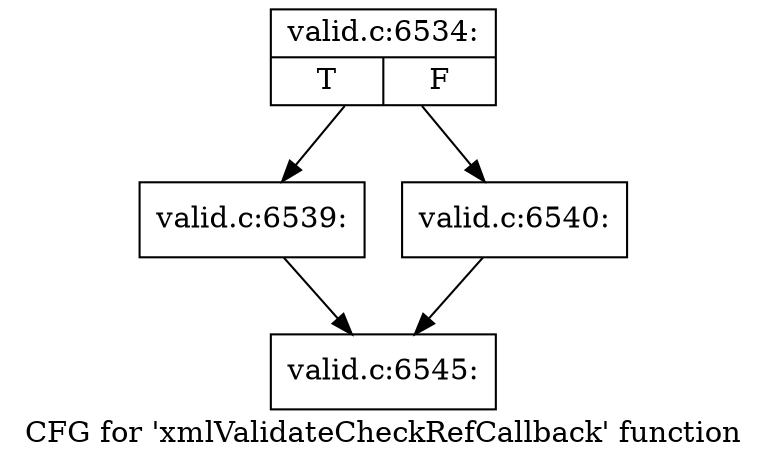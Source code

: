 digraph "CFG for 'xmlValidateCheckRefCallback' function" {
	label="CFG for 'xmlValidateCheckRefCallback' function";

	Node0x5366310 [shape=record,label="{valid.c:6534:|{<s0>T|<s1>F}}"];
	Node0x5366310 -> Node0x5372020;
	Node0x5366310 -> Node0x5372070;
	Node0x5372020 [shape=record,label="{valid.c:6539:}"];
	Node0x5372020 -> Node0x5370b30;
	Node0x5372070 [shape=record,label="{valid.c:6540:}"];
	Node0x5372070 -> Node0x5370b30;
	Node0x5370b30 [shape=record,label="{valid.c:6545:}"];
}
